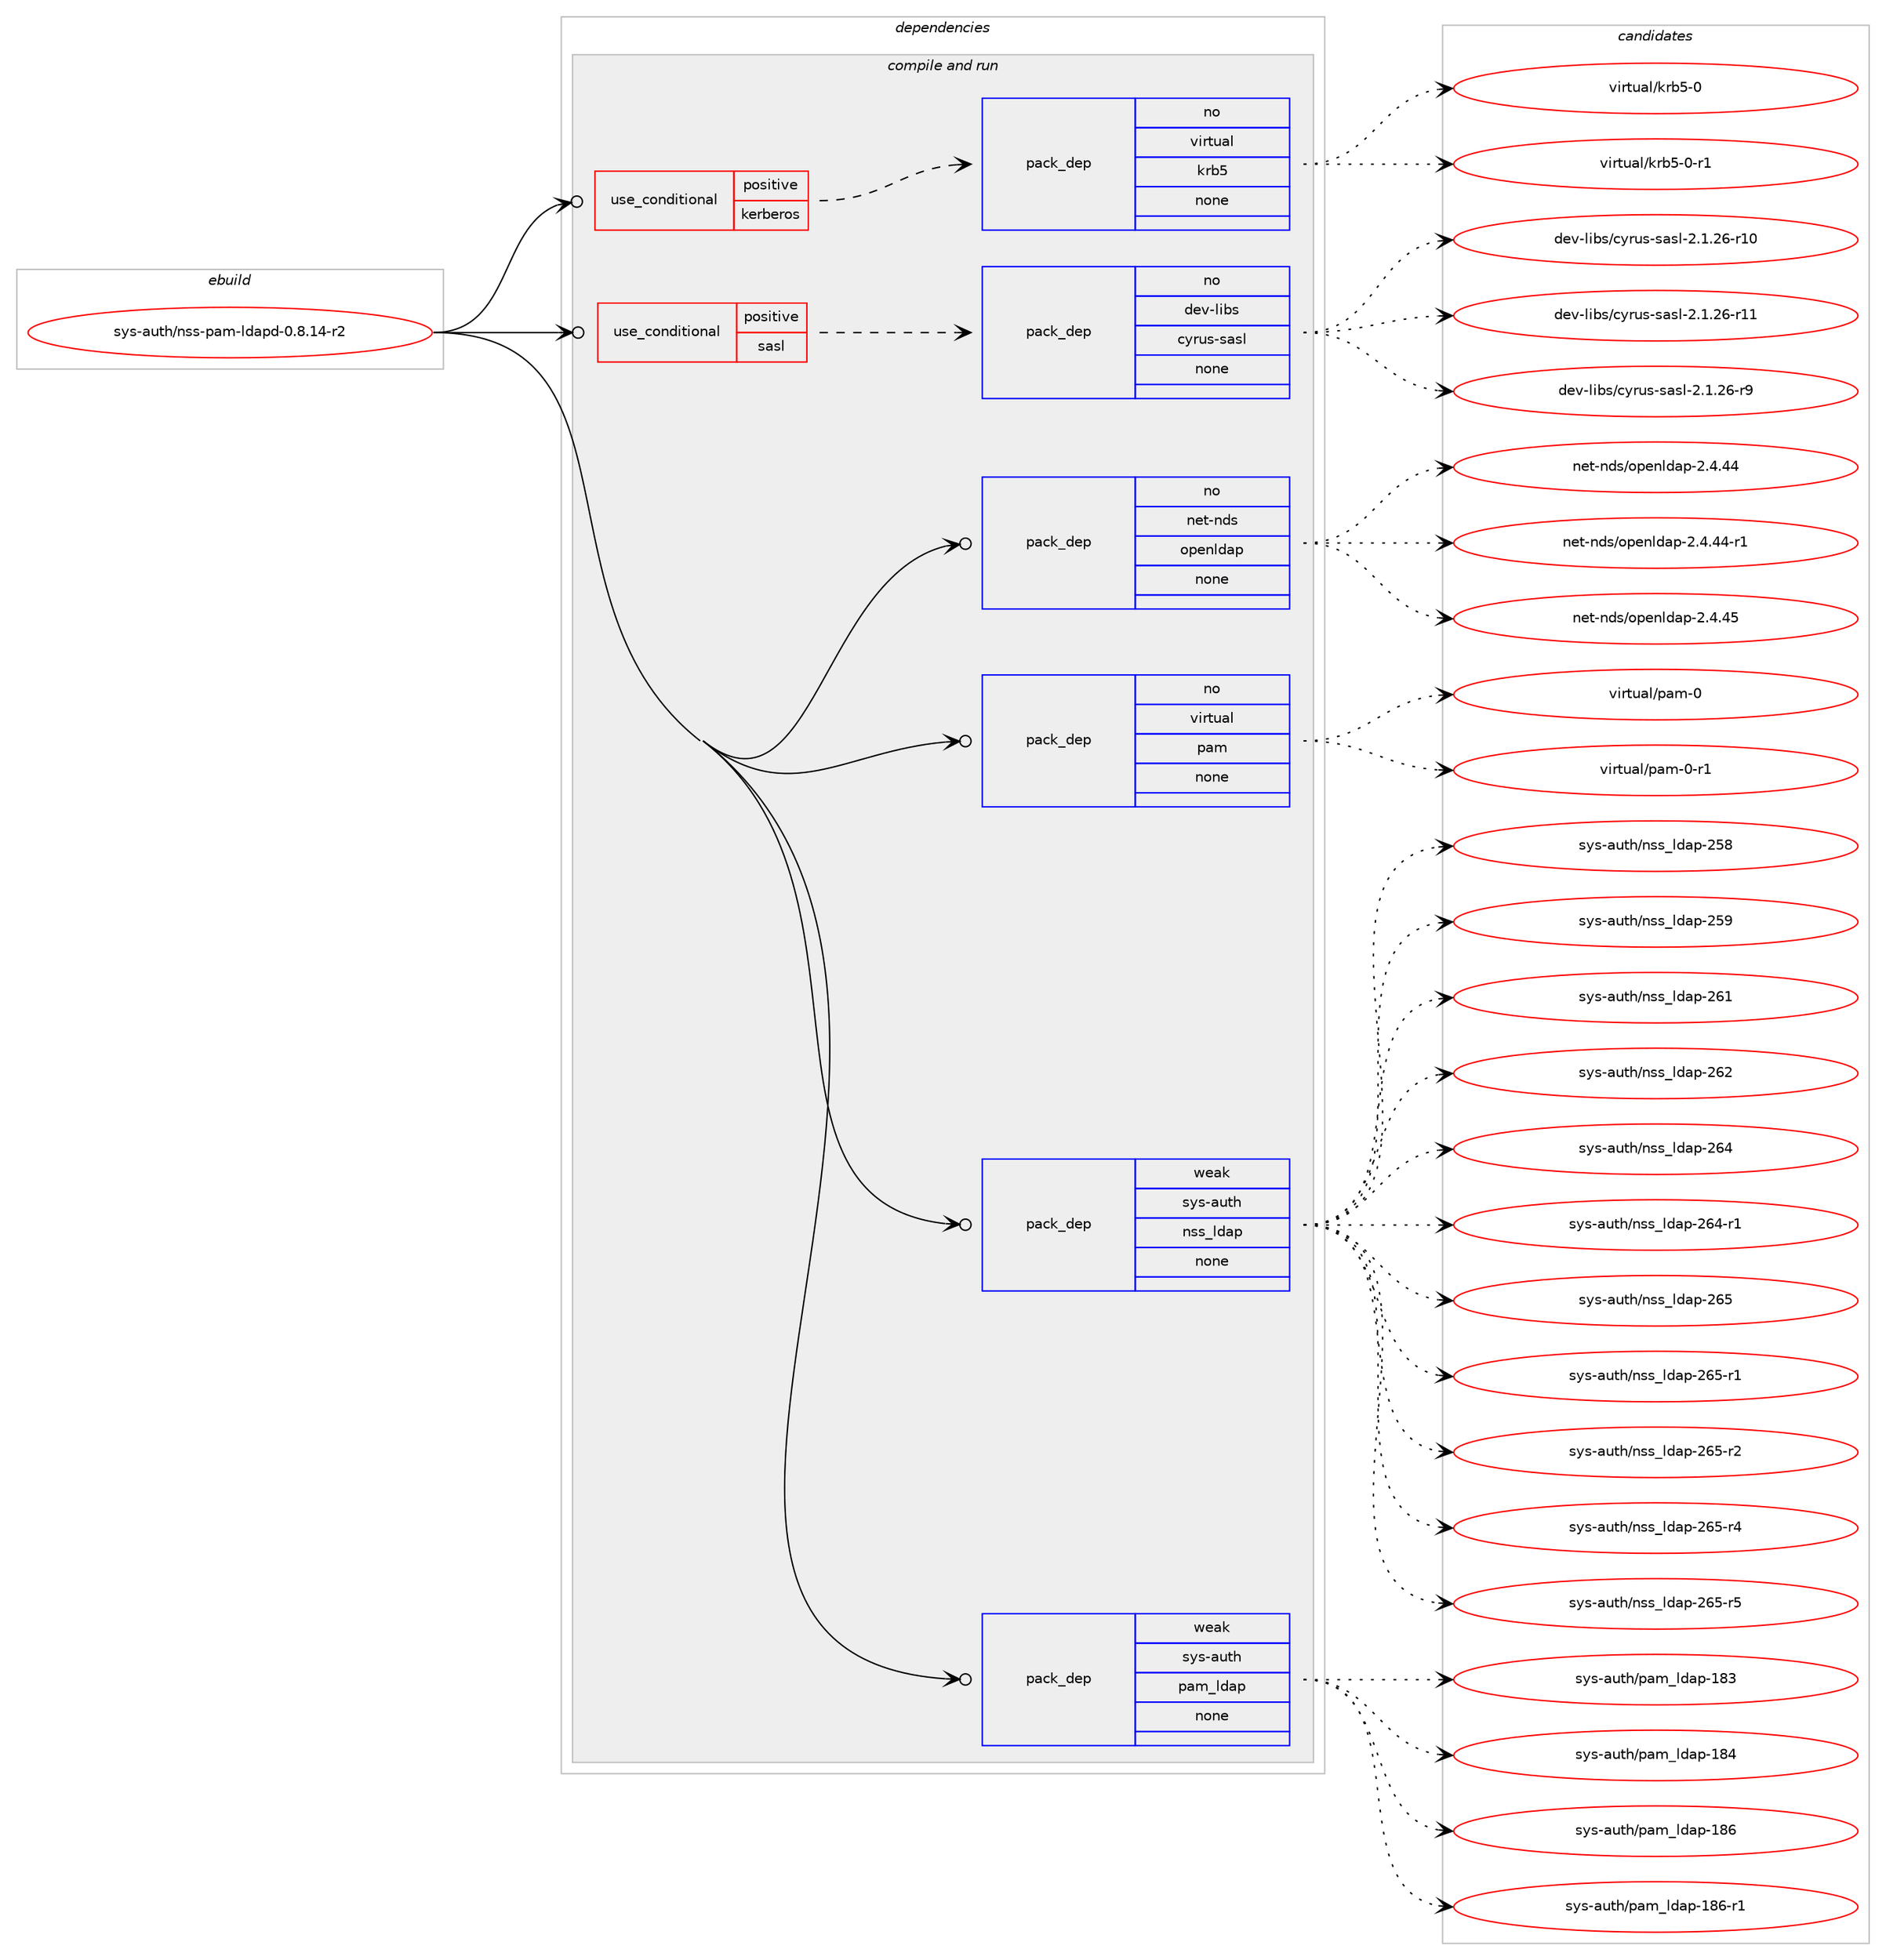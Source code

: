 digraph prolog {

# *************
# Graph options
# *************

newrank=true;
concentrate=true;
compound=true;
graph [rankdir=LR,fontname=Helvetica,fontsize=10,ranksep=1.5];#, ranksep=2.5, nodesep=0.2];
edge  [arrowhead=vee];
node  [fontname=Helvetica,fontsize=10];

# **********
# The ebuild
# **********

subgraph cluster_leftcol {
color=gray;
rank=same;
label=<<i>ebuild</i>>;
id [label="sys-auth/nss-pam-ldapd-0.8.14-r2", color=red, width=4, href="../sys-auth/nss-pam-ldapd-0.8.14-r2.svg"];
}

# ****************
# The dependencies
# ****************

subgraph cluster_midcol {
color=gray;
label=<<i>dependencies</i>>;
subgraph cluster_compile {
fillcolor="#eeeeee";
style=filled;
label=<<i>compile</i>>;
}
subgraph cluster_compileandrun {
fillcolor="#eeeeee";
style=filled;
label=<<i>compile and run</i>>;
subgraph cond114415 {
dependency474888 [label=<<TABLE BORDER="0" CELLBORDER="1" CELLSPACING="0" CELLPADDING="4"><TR><TD ROWSPAN="3" CELLPADDING="10">use_conditional</TD></TR><TR><TD>positive</TD></TR><TR><TD>kerberos</TD></TR></TABLE>>, shape=none, color=red];
subgraph pack352233 {
dependency474889 [label=<<TABLE BORDER="0" CELLBORDER="1" CELLSPACING="0" CELLPADDING="4" WIDTH="220"><TR><TD ROWSPAN="6" CELLPADDING="30">pack_dep</TD></TR><TR><TD WIDTH="110">no</TD></TR><TR><TD>virtual</TD></TR><TR><TD>krb5</TD></TR><TR><TD>none</TD></TR><TR><TD></TD></TR></TABLE>>, shape=none, color=blue];
}
dependency474888:e -> dependency474889:w [weight=20,style="dashed",arrowhead="vee"];
}
id:e -> dependency474888:w [weight=20,style="solid",arrowhead="odotvee"];
subgraph cond114416 {
dependency474890 [label=<<TABLE BORDER="0" CELLBORDER="1" CELLSPACING="0" CELLPADDING="4"><TR><TD ROWSPAN="3" CELLPADDING="10">use_conditional</TD></TR><TR><TD>positive</TD></TR><TR><TD>sasl</TD></TR></TABLE>>, shape=none, color=red];
subgraph pack352234 {
dependency474891 [label=<<TABLE BORDER="0" CELLBORDER="1" CELLSPACING="0" CELLPADDING="4" WIDTH="220"><TR><TD ROWSPAN="6" CELLPADDING="30">pack_dep</TD></TR><TR><TD WIDTH="110">no</TD></TR><TR><TD>dev-libs</TD></TR><TR><TD>cyrus-sasl</TD></TR><TR><TD>none</TD></TR><TR><TD></TD></TR></TABLE>>, shape=none, color=blue];
}
dependency474890:e -> dependency474891:w [weight=20,style="dashed",arrowhead="vee"];
}
id:e -> dependency474890:w [weight=20,style="solid",arrowhead="odotvee"];
subgraph pack352235 {
dependency474892 [label=<<TABLE BORDER="0" CELLBORDER="1" CELLSPACING="0" CELLPADDING="4" WIDTH="220"><TR><TD ROWSPAN="6" CELLPADDING="30">pack_dep</TD></TR><TR><TD WIDTH="110">no</TD></TR><TR><TD>net-nds</TD></TR><TR><TD>openldap</TD></TR><TR><TD>none</TD></TR><TR><TD></TD></TR></TABLE>>, shape=none, color=blue];
}
id:e -> dependency474892:w [weight=20,style="solid",arrowhead="odotvee"];
subgraph pack352236 {
dependency474893 [label=<<TABLE BORDER="0" CELLBORDER="1" CELLSPACING="0" CELLPADDING="4" WIDTH="220"><TR><TD ROWSPAN="6" CELLPADDING="30">pack_dep</TD></TR><TR><TD WIDTH="110">no</TD></TR><TR><TD>virtual</TD></TR><TR><TD>pam</TD></TR><TR><TD>none</TD></TR><TR><TD></TD></TR></TABLE>>, shape=none, color=blue];
}
id:e -> dependency474893:w [weight=20,style="solid",arrowhead="odotvee"];
subgraph pack352237 {
dependency474894 [label=<<TABLE BORDER="0" CELLBORDER="1" CELLSPACING="0" CELLPADDING="4" WIDTH="220"><TR><TD ROWSPAN="6" CELLPADDING="30">pack_dep</TD></TR><TR><TD WIDTH="110">weak</TD></TR><TR><TD>sys-auth</TD></TR><TR><TD>nss_ldap</TD></TR><TR><TD>none</TD></TR><TR><TD></TD></TR></TABLE>>, shape=none, color=blue];
}
id:e -> dependency474894:w [weight=20,style="solid",arrowhead="odotvee"];
subgraph pack352238 {
dependency474895 [label=<<TABLE BORDER="0" CELLBORDER="1" CELLSPACING="0" CELLPADDING="4" WIDTH="220"><TR><TD ROWSPAN="6" CELLPADDING="30">pack_dep</TD></TR><TR><TD WIDTH="110">weak</TD></TR><TR><TD>sys-auth</TD></TR><TR><TD>pam_ldap</TD></TR><TR><TD>none</TD></TR><TR><TD></TD></TR></TABLE>>, shape=none, color=blue];
}
id:e -> dependency474895:w [weight=20,style="solid",arrowhead="odotvee"];
}
subgraph cluster_run {
fillcolor="#eeeeee";
style=filled;
label=<<i>run</i>>;
}
}

# **************
# The candidates
# **************

subgraph cluster_choices {
rank=same;
color=gray;
label=<<i>candidates</i>>;

subgraph choice352233 {
color=black;
nodesep=1;
choice118105114116117971084710711498534548 [label="virtual/krb5-0", color=red, width=4,href="../virtual/krb5-0.svg"];
choice1181051141161179710847107114985345484511449 [label="virtual/krb5-0-r1", color=red, width=4,href="../virtual/krb5-0-r1.svg"];
dependency474889:e -> choice118105114116117971084710711498534548:w [style=dotted,weight="100"];
dependency474889:e -> choice1181051141161179710847107114985345484511449:w [style=dotted,weight="100"];
}
subgraph choice352234 {
color=black;
nodesep=1;
choice10010111845108105981154799121114117115451159711510845504649465054451144948 [label="dev-libs/cyrus-sasl-2.1.26-r10", color=red, width=4,href="../dev-libs/cyrus-sasl-2.1.26-r10.svg"];
choice10010111845108105981154799121114117115451159711510845504649465054451144949 [label="dev-libs/cyrus-sasl-2.1.26-r11", color=red, width=4,href="../dev-libs/cyrus-sasl-2.1.26-r11.svg"];
choice100101118451081059811547991211141171154511597115108455046494650544511457 [label="dev-libs/cyrus-sasl-2.1.26-r9", color=red, width=4,href="../dev-libs/cyrus-sasl-2.1.26-r9.svg"];
dependency474891:e -> choice10010111845108105981154799121114117115451159711510845504649465054451144948:w [style=dotted,weight="100"];
dependency474891:e -> choice10010111845108105981154799121114117115451159711510845504649465054451144949:w [style=dotted,weight="100"];
dependency474891:e -> choice100101118451081059811547991211141171154511597115108455046494650544511457:w [style=dotted,weight="100"];
}
subgraph choice352235 {
color=black;
nodesep=1;
choice11010111645110100115471111121011101081009711245504652465252 [label="net-nds/openldap-2.4.44", color=red, width=4,href="../net-nds/openldap-2.4.44.svg"];
choice110101116451101001154711111210111010810097112455046524652524511449 [label="net-nds/openldap-2.4.44-r1", color=red, width=4,href="../net-nds/openldap-2.4.44-r1.svg"];
choice11010111645110100115471111121011101081009711245504652465253 [label="net-nds/openldap-2.4.45", color=red, width=4,href="../net-nds/openldap-2.4.45.svg"];
dependency474892:e -> choice11010111645110100115471111121011101081009711245504652465252:w [style=dotted,weight="100"];
dependency474892:e -> choice110101116451101001154711111210111010810097112455046524652524511449:w [style=dotted,weight="100"];
dependency474892:e -> choice11010111645110100115471111121011101081009711245504652465253:w [style=dotted,weight="100"];
}
subgraph choice352236 {
color=black;
nodesep=1;
choice1181051141161179710847112971094548 [label="virtual/pam-0", color=red, width=4,href="../virtual/pam-0.svg"];
choice11810511411611797108471129710945484511449 [label="virtual/pam-0-r1", color=red, width=4,href="../virtual/pam-0-r1.svg"];
dependency474893:e -> choice1181051141161179710847112971094548:w [style=dotted,weight="100"];
dependency474893:e -> choice11810511411611797108471129710945484511449:w [style=dotted,weight="100"];
}
subgraph choice352237 {
color=black;
nodesep=1;
choice115121115459711711610447110115115951081009711245505356 [label="sys-auth/nss_ldap-258", color=red, width=4,href="../sys-auth/nss_ldap-258.svg"];
choice115121115459711711610447110115115951081009711245505357 [label="sys-auth/nss_ldap-259", color=red, width=4,href="../sys-auth/nss_ldap-259.svg"];
choice115121115459711711610447110115115951081009711245505449 [label="sys-auth/nss_ldap-261", color=red, width=4,href="../sys-auth/nss_ldap-261.svg"];
choice115121115459711711610447110115115951081009711245505450 [label="sys-auth/nss_ldap-262", color=red, width=4,href="../sys-auth/nss_ldap-262.svg"];
choice115121115459711711610447110115115951081009711245505452 [label="sys-auth/nss_ldap-264", color=red, width=4,href="../sys-auth/nss_ldap-264.svg"];
choice1151211154597117116104471101151159510810097112455054524511449 [label="sys-auth/nss_ldap-264-r1", color=red, width=4,href="../sys-auth/nss_ldap-264-r1.svg"];
choice115121115459711711610447110115115951081009711245505453 [label="sys-auth/nss_ldap-265", color=red, width=4,href="../sys-auth/nss_ldap-265.svg"];
choice1151211154597117116104471101151159510810097112455054534511449 [label="sys-auth/nss_ldap-265-r1", color=red, width=4,href="../sys-auth/nss_ldap-265-r1.svg"];
choice1151211154597117116104471101151159510810097112455054534511450 [label="sys-auth/nss_ldap-265-r2", color=red, width=4,href="../sys-auth/nss_ldap-265-r2.svg"];
choice1151211154597117116104471101151159510810097112455054534511452 [label="sys-auth/nss_ldap-265-r4", color=red, width=4,href="../sys-auth/nss_ldap-265-r4.svg"];
choice1151211154597117116104471101151159510810097112455054534511453 [label="sys-auth/nss_ldap-265-r5", color=red, width=4,href="../sys-auth/nss_ldap-265-r5.svg"];
dependency474894:e -> choice115121115459711711610447110115115951081009711245505356:w [style=dotted,weight="100"];
dependency474894:e -> choice115121115459711711610447110115115951081009711245505357:w [style=dotted,weight="100"];
dependency474894:e -> choice115121115459711711610447110115115951081009711245505449:w [style=dotted,weight="100"];
dependency474894:e -> choice115121115459711711610447110115115951081009711245505450:w [style=dotted,weight="100"];
dependency474894:e -> choice115121115459711711610447110115115951081009711245505452:w [style=dotted,weight="100"];
dependency474894:e -> choice1151211154597117116104471101151159510810097112455054524511449:w [style=dotted,weight="100"];
dependency474894:e -> choice115121115459711711610447110115115951081009711245505453:w [style=dotted,weight="100"];
dependency474894:e -> choice1151211154597117116104471101151159510810097112455054534511449:w [style=dotted,weight="100"];
dependency474894:e -> choice1151211154597117116104471101151159510810097112455054534511450:w [style=dotted,weight="100"];
dependency474894:e -> choice1151211154597117116104471101151159510810097112455054534511452:w [style=dotted,weight="100"];
dependency474894:e -> choice1151211154597117116104471101151159510810097112455054534511453:w [style=dotted,weight="100"];
}
subgraph choice352238 {
color=black;
nodesep=1;
choice11512111545971171161044711297109951081009711245495651 [label="sys-auth/pam_ldap-183", color=red, width=4,href="../sys-auth/pam_ldap-183.svg"];
choice11512111545971171161044711297109951081009711245495652 [label="sys-auth/pam_ldap-184", color=red, width=4,href="../sys-auth/pam_ldap-184.svg"];
choice11512111545971171161044711297109951081009711245495654 [label="sys-auth/pam_ldap-186", color=red, width=4,href="../sys-auth/pam_ldap-186.svg"];
choice115121115459711711610447112971099510810097112454956544511449 [label="sys-auth/pam_ldap-186-r1", color=red, width=4,href="../sys-auth/pam_ldap-186-r1.svg"];
dependency474895:e -> choice11512111545971171161044711297109951081009711245495651:w [style=dotted,weight="100"];
dependency474895:e -> choice11512111545971171161044711297109951081009711245495652:w [style=dotted,weight="100"];
dependency474895:e -> choice11512111545971171161044711297109951081009711245495654:w [style=dotted,weight="100"];
dependency474895:e -> choice115121115459711711610447112971099510810097112454956544511449:w [style=dotted,weight="100"];
}
}

}
